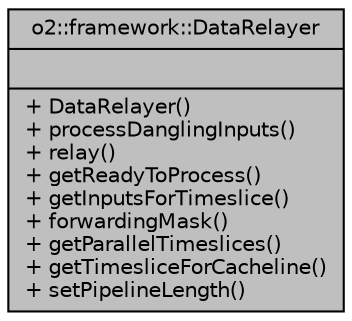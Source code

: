 digraph "o2::framework::DataRelayer"
{
 // INTERACTIVE_SVG=YES
  bgcolor="transparent";
  edge [fontname="Helvetica",fontsize="10",labelfontname="Helvetica",labelfontsize="10"];
  node [fontname="Helvetica",fontsize="10",shape=record];
  Node1 [label="{o2::framework::DataRelayer\n||+ DataRelayer()\l+ processDanglingInputs()\l+ relay()\l+ getReadyToProcess()\l+ getInputsForTimeslice()\l+ forwardingMask()\l+ getParallelTimeslices()\l+ getTimesliceForCacheline()\l+ setPipelineLength()\l}",height=0.2,width=0.4,color="black", fillcolor="grey75", style="filled" fontcolor="black"];
}
